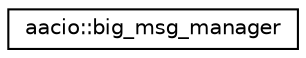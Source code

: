 digraph "Graphical Class Hierarchy"
{
  edge [fontname="Helvetica",fontsize="10",labelfontname="Helvetica",labelfontsize="10"];
  node [fontname="Helvetica",fontsize="10",shape=record];
  rankdir="LR";
  Node0 [label="aacio::big_msg_manager",height=0.2,width=0.4,color="black", fillcolor="white", style="filled",URL="$classaacio_1_1big__msg__manager.html"];
}
